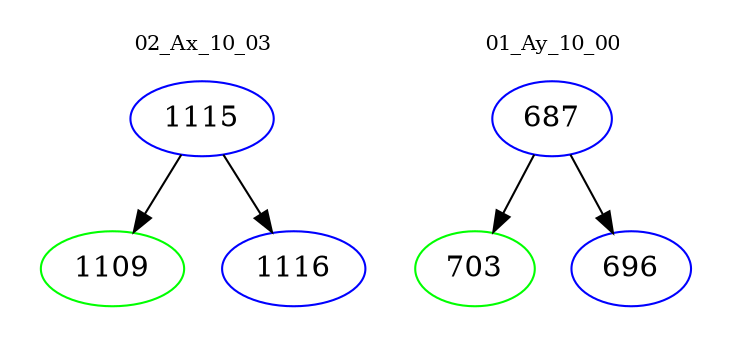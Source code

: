 digraph{
subgraph cluster_0 {
color = white
label = "02_Ax_10_03";
fontsize=10;
T0_1115 [label="1115", color="blue"]
T0_1115 -> T0_1109 [color="black"]
T0_1109 [label="1109", color="green"]
T0_1115 -> T0_1116 [color="black"]
T0_1116 [label="1116", color="blue"]
}
subgraph cluster_1 {
color = white
label = "01_Ay_10_00";
fontsize=10;
T1_687 [label="687", color="blue"]
T1_687 -> T1_703 [color="black"]
T1_703 [label="703", color="green"]
T1_687 -> T1_696 [color="black"]
T1_696 [label="696", color="blue"]
}
}
